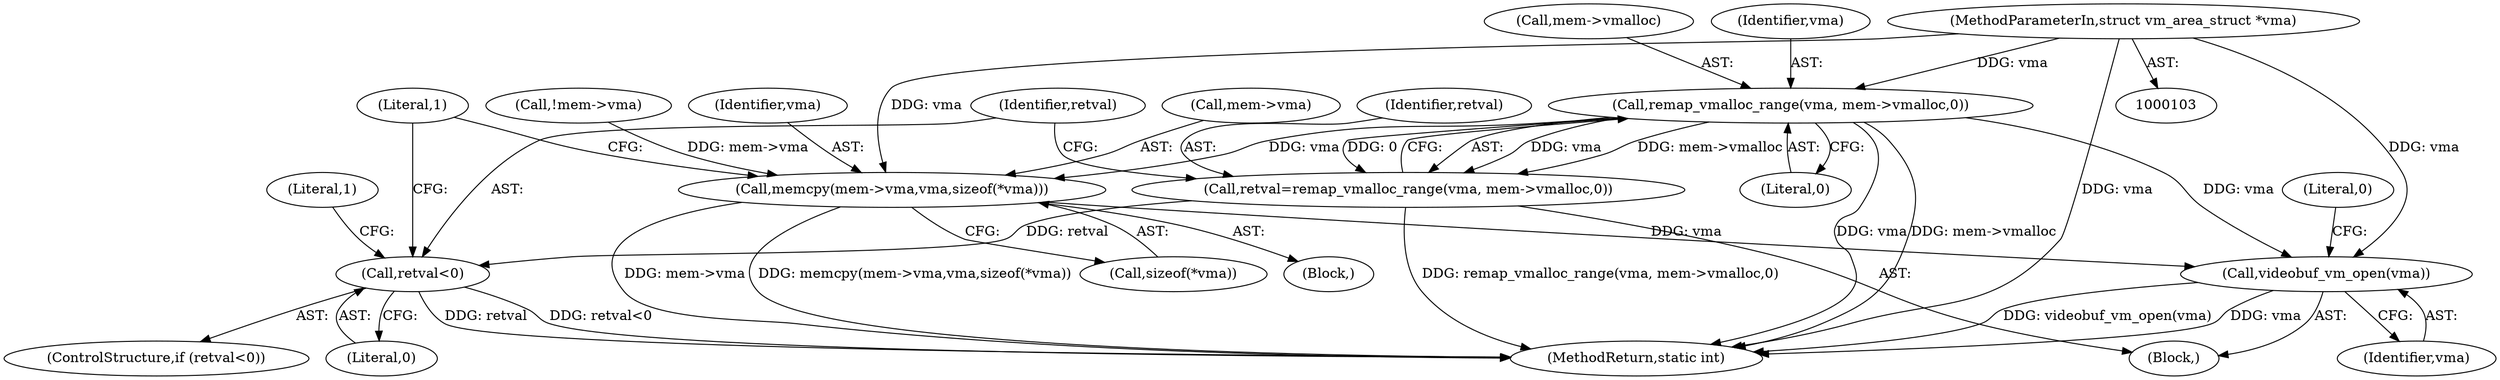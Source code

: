 digraph "0_linux_0b29669c065f60501e7289e1950fa2a618962358@API" {
"1000281" [label="(Call,remap_vmalloc_range(vma, mem->vmalloc,0))"];
"1000105" [label="(MethodParameterIn,struct vm_area_struct *vma)"];
"1000279" [label="(Call,retval=remap_vmalloc_range(vma, mem->vmalloc,0))"];
"1000288" [label="(Call,retval<0)"];
"1000324" [label="(Call,memcpy(mem->vma,vma,sizeof(*vma)))"];
"1000356" [label="(Call,videobuf_vm_open(vma))"];
"1000279" [label="(Call,retval=remap_vmalloc_range(vma, mem->vmalloc,0))"];
"1000325" [label="(Call,mem->vma)"];
"1000287" [label="(ControlStructure,if (retval<0))"];
"1000281" [label="(Call,remap_vmalloc_range(vma, mem->vmalloc,0))"];
"1000291" [label="(Block,)"];
"1000360" [label="(MethodReturn,static int)"];
"1000286" [label="(Literal,0)"];
"1000305" [label="(Call,!mem->vma)"];
"1000359" [label="(Literal,0)"];
"1000290" [label="(Literal,0)"];
"1000289" [label="(Identifier,retval)"];
"1000293" [label="(Literal,1)"];
"1000106" [label="(Block,)"];
"1000282" [label="(Identifier,vma)"];
"1000329" [label="(Call,sizeof(*vma))"];
"1000283" [label="(Call,mem->vmalloc)"];
"1000288" [label="(Call,retval<0)"];
"1000280" [label="(Identifier,retval)"];
"1000357" [label="(Identifier,vma)"];
"1000333" [label="(Literal,1)"];
"1000105" [label="(MethodParameterIn,struct vm_area_struct *vma)"];
"1000356" [label="(Call,videobuf_vm_open(vma))"];
"1000328" [label="(Identifier,vma)"];
"1000324" [label="(Call,memcpy(mem->vma,vma,sizeof(*vma)))"];
"1000281" -> "1000279"  [label="AST: "];
"1000281" -> "1000286"  [label="CFG: "];
"1000282" -> "1000281"  [label="AST: "];
"1000283" -> "1000281"  [label="AST: "];
"1000286" -> "1000281"  [label="AST: "];
"1000279" -> "1000281"  [label="CFG: "];
"1000281" -> "1000360"  [label="DDG: vma"];
"1000281" -> "1000360"  [label="DDG: mem->vmalloc"];
"1000281" -> "1000279"  [label="DDG: vma"];
"1000281" -> "1000279"  [label="DDG: mem->vmalloc"];
"1000281" -> "1000279"  [label="DDG: 0"];
"1000105" -> "1000281"  [label="DDG: vma"];
"1000281" -> "1000324"  [label="DDG: vma"];
"1000281" -> "1000356"  [label="DDG: vma"];
"1000105" -> "1000103"  [label="AST: "];
"1000105" -> "1000360"  [label="DDG: vma"];
"1000105" -> "1000324"  [label="DDG: vma"];
"1000105" -> "1000356"  [label="DDG: vma"];
"1000279" -> "1000106"  [label="AST: "];
"1000280" -> "1000279"  [label="AST: "];
"1000289" -> "1000279"  [label="CFG: "];
"1000279" -> "1000360"  [label="DDG: remap_vmalloc_range(vma, mem->vmalloc,0)"];
"1000279" -> "1000288"  [label="DDG: retval"];
"1000288" -> "1000287"  [label="AST: "];
"1000288" -> "1000290"  [label="CFG: "];
"1000289" -> "1000288"  [label="AST: "];
"1000290" -> "1000288"  [label="AST: "];
"1000293" -> "1000288"  [label="CFG: "];
"1000333" -> "1000288"  [label="CFG: "];
"1000288" -> "1000360"  [label="DDG: retval"];
"1000288" -> "1000360"  [label="DDG: retval<0"];
"1000324" -> "1000291"  [label="AST: "];
"1000324" -> "1000329"  [label="CFG: "];
"1000325" -> "1000324"  [label="AST: "];
"1000328" -> "1000324"  [label="AST: "];
"1000329" -> "1000324"  [label="AST: "];
"1000333" -> "1000324"  [label="CFG: "];
"1000324" -> "1000360"  [label="DDG: memcpy(mem->vma,vma,sizeof(*vma))"];
"1000324" -> "1000360"  [label="DDG: mem->vma"];
"1000305" -> "1000324"  [label="DDG: mem->vma"];
"1000324" -> "1000356"  [label="DDG: vma"];
"1000356" -> "1000106"  [label="AST: "];
"1000356" -> "1000357"  [label="CFG: "];
"1000357" -> "1000356"  [label="AST: "];
"1000359" -> "1000356"  [label="CFG: "];
"1000356" -> "1000360"  [label="DDG: videobuf_vm_open(vma)"];
"1000356" -> "1000360"  [label="DDG: vma"];
}
